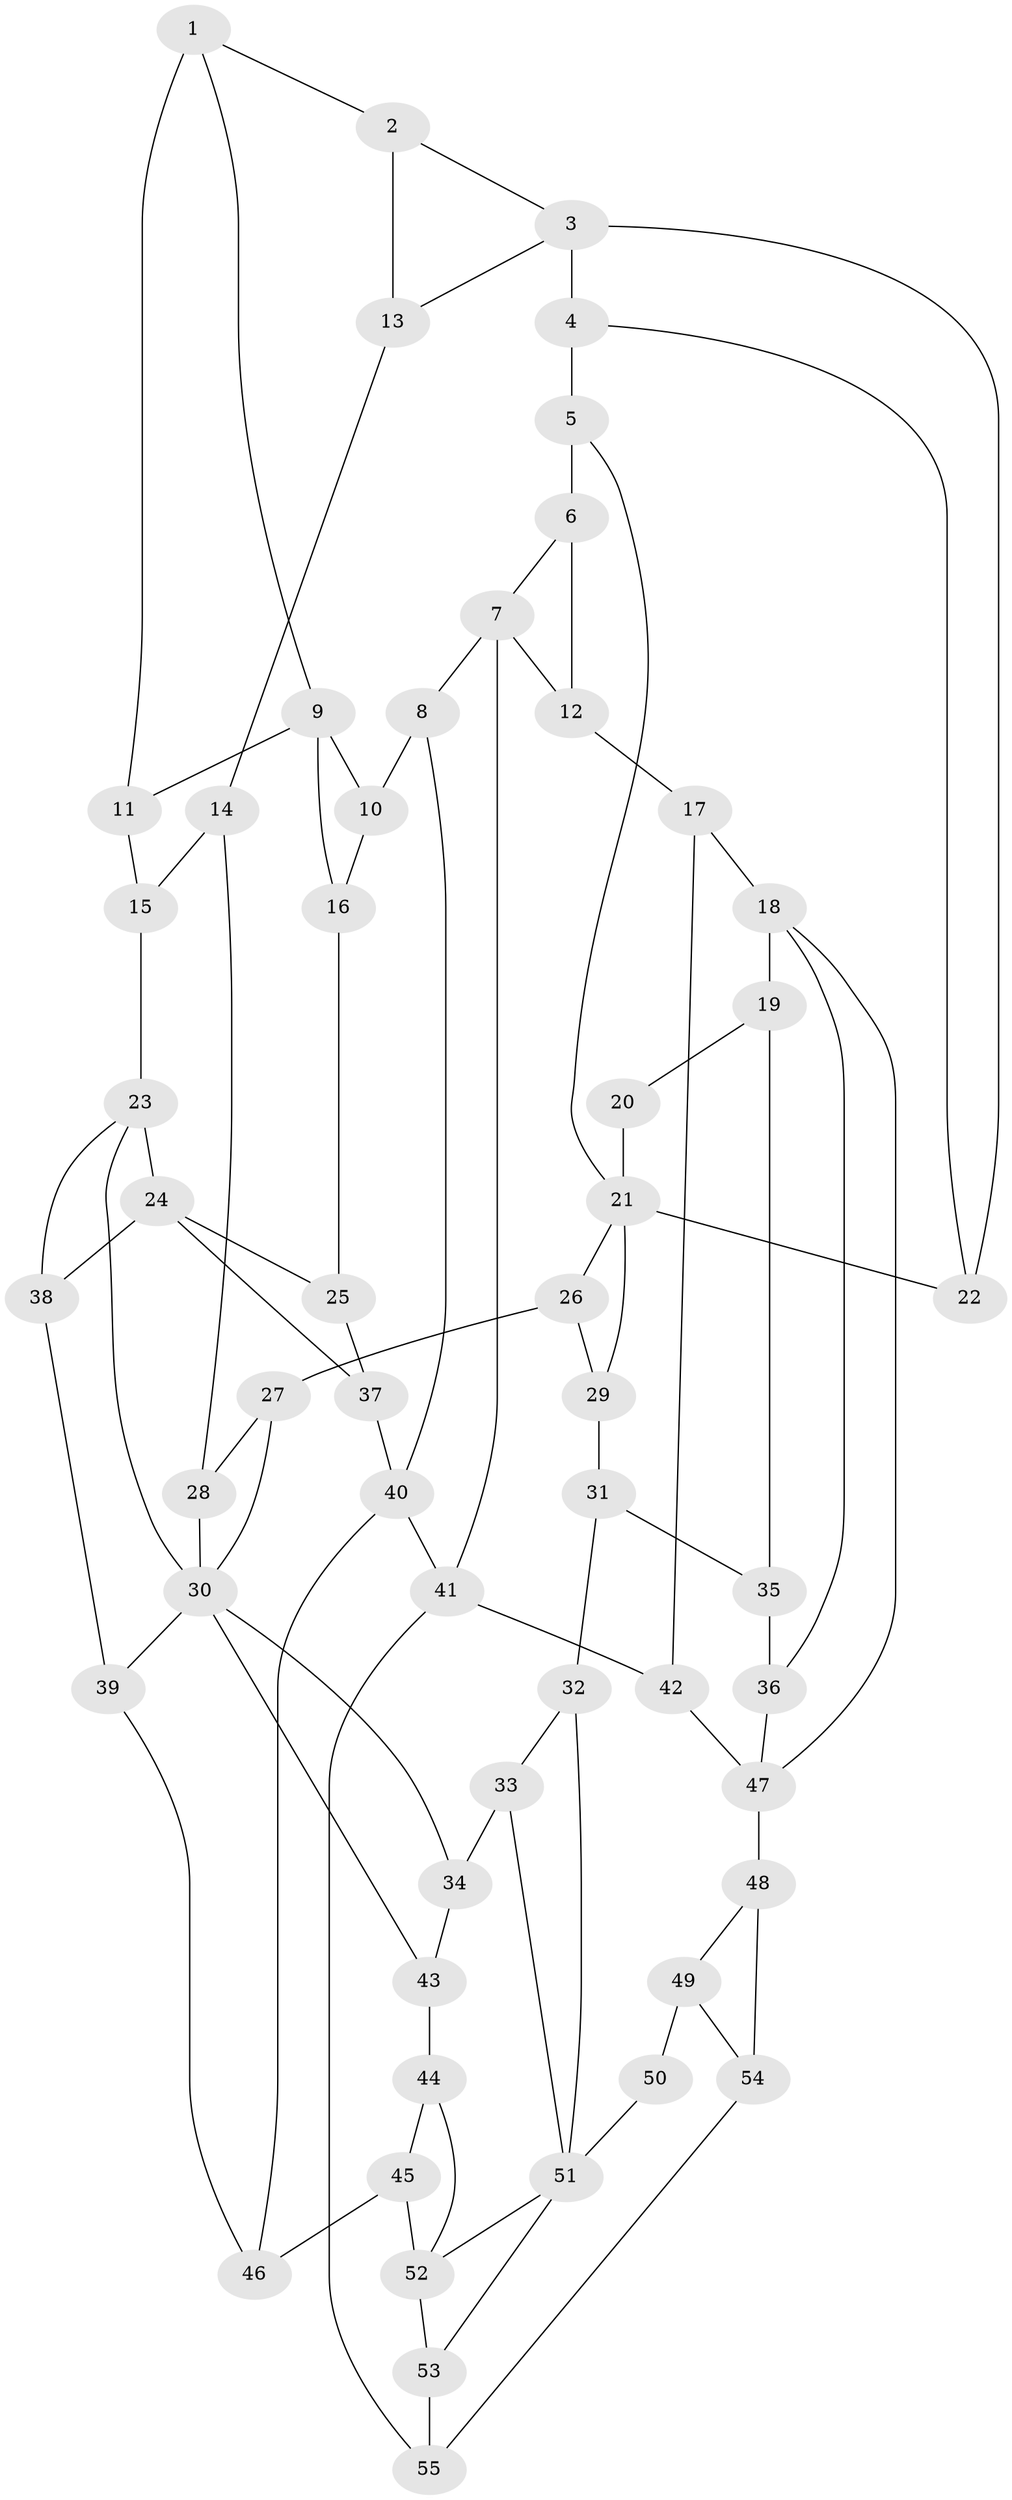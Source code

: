 // original degree distribution, {3: 0.01818181818181818, 5: 0.509090909090909, 4: 0.24545454545454545, 6: 0.22727272727272727}
// Generated by graph-tools (version 1.1) at 2025/38/03/09/25 02:38:26]
// undirected, 55 vertices, 90 edges
graph export_dot {
graph [start="1"]
  node [color=gray90,style=filled];
  1;
  2;
  3;
  4;
  5;
  6;
  7;
  8;
  9;
  10;
  11;
  12;
  13;
  14;
  15;
  16;
  17;
  18;
  19;
  20;
  21;
  22;
  23;
  24;
  25;
  26;
  27;
  28;
  29;
  30;
  31;
  32;
  33;
  34;
  35;
  36;
  37;
  38;
  39;
  40;
  41;
  42;
  43;
  44;
  45;
  46;
  47;
  48;
  49;
  50;
  51;
  52;
  53;
  54;
  55;
  1 -- 2 [weight=1.0];
  1 -- 9 [weight=1.0];
  1 -- 11 [weight=2.0];
  2 -- 3 [weight=1.0];
  2 -- 13 [weight=1.0];
  3 -- 4 [weight=3.0];
  3 -- 13 [weight=1.0];
  3 -- 22 [weight=1.0];
  4 -- 5 [weight=2.0];
  4 -- 22 [weight=1.0];
  5 -- 6 [weight=2.0];
  5 -- 21 [weight=1.0];
  6 -- 7 [weight=1.0];
  6 -- 12 [weight=3.0];
  7 -- 8 [weight=2.0];
  7 -- 12 [weight=1.0];
  7 -- 41 [weight=1.0];
  8 -- 10 [weight=2.0];
  8 -- 40 [weight=1.0];
  9 -- 10 [weight=3.0];
  9 -- 11 [weight=1.0];
  9 -- 16 [weight=1.0];
  10 -- 16 [weight=1.0];
  11 -- 15 [weight=1.0];
  12 -- 17 [weight=2.0];
  13 -- 14 [weight=1.0];
  14 -- 15 [weight=1.0];
  14 -- 28 [weight=1.0];
  15 -- 23 [weight=1.0];
  16 -- 25 [weight=1.0];
  17 -- 18 [weight=2.0];
  17 -- 42 [weight=1.0];
  18 -- 19 [weight=1.0];
  18 -- 36 [weight=1.0];
  18 -- 47 [weight=1.0];
  19 -- 20 [weight=1.0];
  19 -- 35 [weight=1.0];
  20 -- 21 [weight=2.0];
  21 -- 22 [weight=1.0];
  21 -- 26 [weight=1.0];
  21 -- 29 [weight=1.0];
  23 -- 24 [weight=2.0];
  23 -- 30 [weight=1.0];
  23 -- 38 [weight=1.0];
  24 -- 25 [weight=1.0];
  24 -- 37 [weight=1.0];
  24 -- 38 [weight=2.0];
  25 -- 37 [weight=1.0];
  26 -- 27 [weight=1.0];
  26 -- 29 [weight=1.0];
  27 -- 28 [weight=1.0];
  27 -- 30 [weight=1.0];
  28 -- 30 [weight=1.0];
  29 -- 31 [weight=1.0];
  30 -- 34 [weight=1.0];
  30 -- 39 [weight=1.0];
  30 -- 43 [weight=1.0];
  31 -- 32 [weight=1.0];
  31 -- 35 [weight=1.0];
  32 -- 33 [weight=1.0];
  32 -- 51 [weight=1.0];
  33 -- 34 [weight=1.0];
  33 -- 51 [weight=1.0];
  34 -- 43 [weight=1.0];
  35 -- 36 [weight=4.0];
  36 -- 47 [weight=1.0];
  37 -- 40 [weight=1.0];
  38 -- 39 [weight=2.0];
  39 -- 46 [weight=1.0];
  40 -- 41 [weight=1.0];
  40 -- 46 [weight=1.0];
  41 -- 42 [weight=1.0];
  41 -- 55 [weight=1.0];
  42 -- 47 [weight=1.0];
  43 -- 44 [weight=1.0];
  44 -- 45 [weight=1.0];
  44 -- 52 [weight=1.0];
  45 -- 46 [weight=2.0];
  45 -- 52 [weight=3.0];
  47 -- 48 [weight=2.0];
  48 -- 49 [weight=1.0];
  48 -- 54 [weight=1.0];
  49 -- 50 [weight=1.0];
  49 -- 54 [weight=1.0];
  50 -- 51 [weight=2.0];
  51 -- 52 [weight=1.0];
  51 -- 53 [weight=1.0];
  52 -- 53 [weight=1.0];
  53 -- 55 [weight=1.0];
  54 -- 55 [weight=1.0];
}

